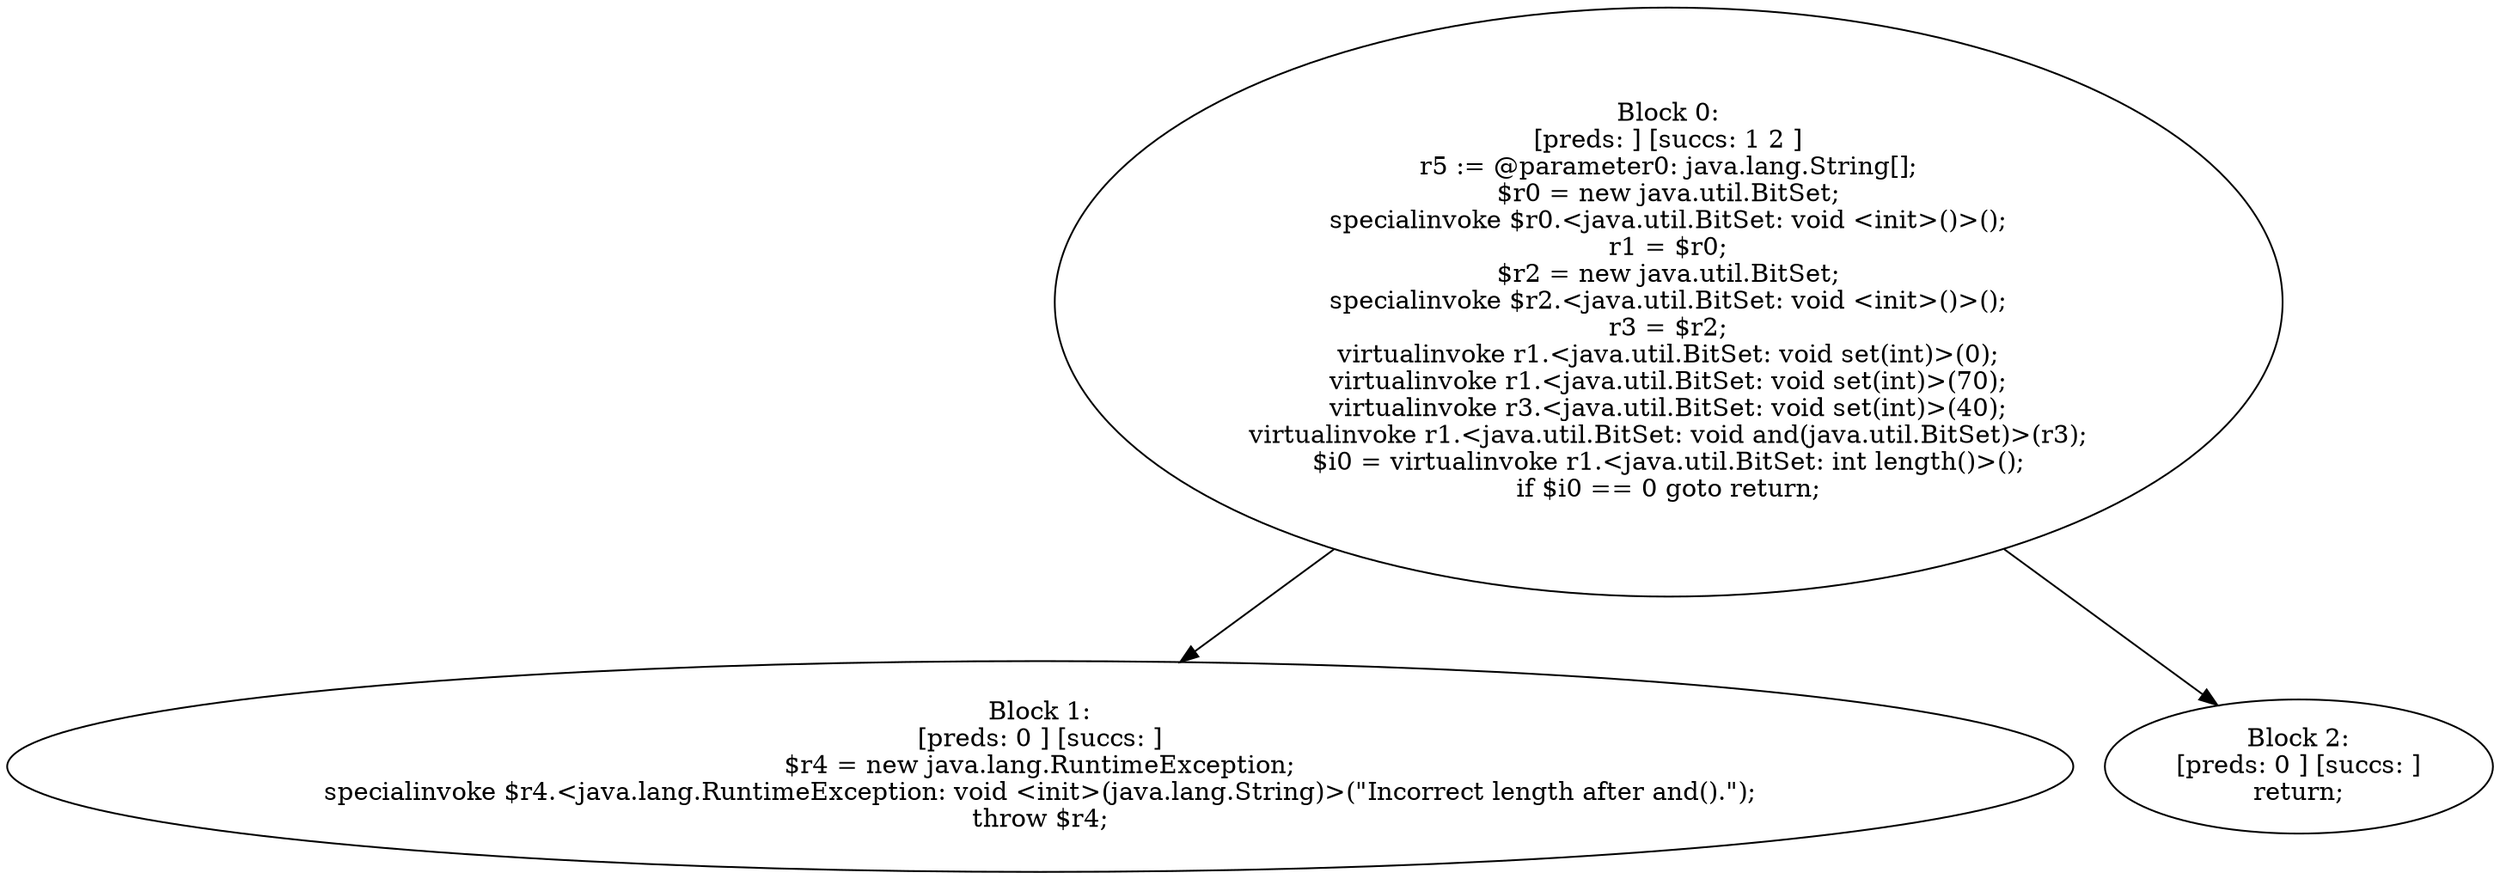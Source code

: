 digraph "unitGraph" {
    "Block 0:
[preds: ] [succs: 1 2 ]
r5 := @parameter0: java.lang.String[];
$r0 = new java.util.BitSet;
specialinvoke $r0.<java.util.BitSet: void <init>()>();
r1 = $r0;
$r2 = new java.util.BitSet;
specialinvoke $r2.<java.util.BitSet: void <init>()>();
r3 = $r2;
virtualinvoke r1.<java.util.BitSet: void set(int)>(0);
virtualinvoke r1.<java.util.BitSet: void set(int)>(70);
virtualinvoke r3.<java.util.BitSet: void set(int)>(40);
virtualinvoke r1.<java.util.BitSet: void and(java.util.BitSet)>(r3);
$i0 = virtualinvoke r1.<java.util.BitSet: int length()>();
if $i0 == 0 goto return;
"
    "Block 1:
[preds: 0 ] [succs: ]
$r4 = new java.lang.RuntimeException;
specialinvoke $r4.<java.lang.RuntimeException: void <init>(java.lang.String)>(\"Incorrect length after and().\");
throw $r4;
"
    "Block 2:
[preds: 0 ] [succs: ]
return;
"
    "Block 0:
[preds: ] [succs: 1 2 ]
r5 := @parameter0: java.lang.String[];
$r0 = new java.util.BitSet;
specialinvoke $r0.<java.util.BitSet: void <init>()>();
r1 = $r0;
$r2 = new java.util.BitSet;
specialinvoke $r2.<java.util.BitSet: void <init>()>();
r3 = $r2;
virtualinvoke r1.<java.util.BitSet: void set(int)>(0);
virtualinvoke r1.<java.util.BitSet: void set(int)>(70);
virtualinvoke r3.<java.util.BitSet: void set(int)>(40);
virtualinvoke r1.<java.util.BitSet: void and(java.util.BitSet)>(r3);
$i0 = virtualinvoke r1.<java.util.BitSet: int length()>();
if $i0 == 0 goto return;
"->"Block 1:
[preds: 0 ] [succs: ]
$r4 = new java.lang.RuntimeException;
specialinvoke $r4.<java.lang.RuntimeException: void <init>(java.lang.String)>(\"Incorrect length after and().\");
throw $r4;
";
    "Block 0:
[preds: ] [succs: 1 2 ]
r5 := @parameter0: java.lang.String[];
$r0 = new java.util.BitSet;
specialinvoke $r0.<java.util.BitSet: void <init>()>();
r1 = $r0;
$r2 = new java.util.BitSet;
specialinvoke $r2.<java.util.BitSet: void <init>()>();
r3 = $r2;
virtualinvoke r1.<java.util.BitSet: void set(int)>(0);
virtualinvoke r1.<java.util.BitSet: void set(int)>(70);
virtualinvoke r3.<java.util.BitSet: void set(int)>(40);
virtualinvoke r1.<java.util.BitSet: void and(java.util.BitSet)>(r3);
$i0 = virtualinvoke r1.<java.util.BitSet: int length()>();
if $i0 == 0 goto return;
"->"Block 2:
[preds: 0 ] [succs: ]
return;
";
}
